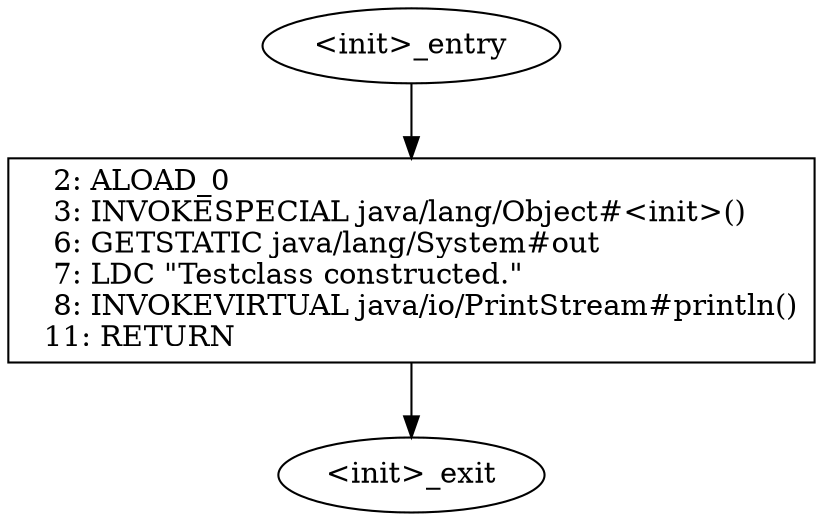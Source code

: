 digraph "init()" {
    START [shape=ellipse,label="<init>_entry"]
    END [shape=ellipse,label="<init>_exit"]
    "0_1_2_3_4_5_6_7_8_9_10_11" [shape=box,label="   2: ALOAD_0\l   3: INVOKESPECIAL java/lang/Object#<init>()\l   6: GETSTATIC java/lang/System#out\l   7: LDC \"Testclass constructed.\"\l   8: INVOKEVIRTUAL java/io/PrintStream#println()\l  11: RETURN\l"]
    START -> "0_1_2_3_4_5_6_7_8_9_10_11" 
    "0_1_2_3_4_5_6_7_8_9_10_11" -> END 
}
